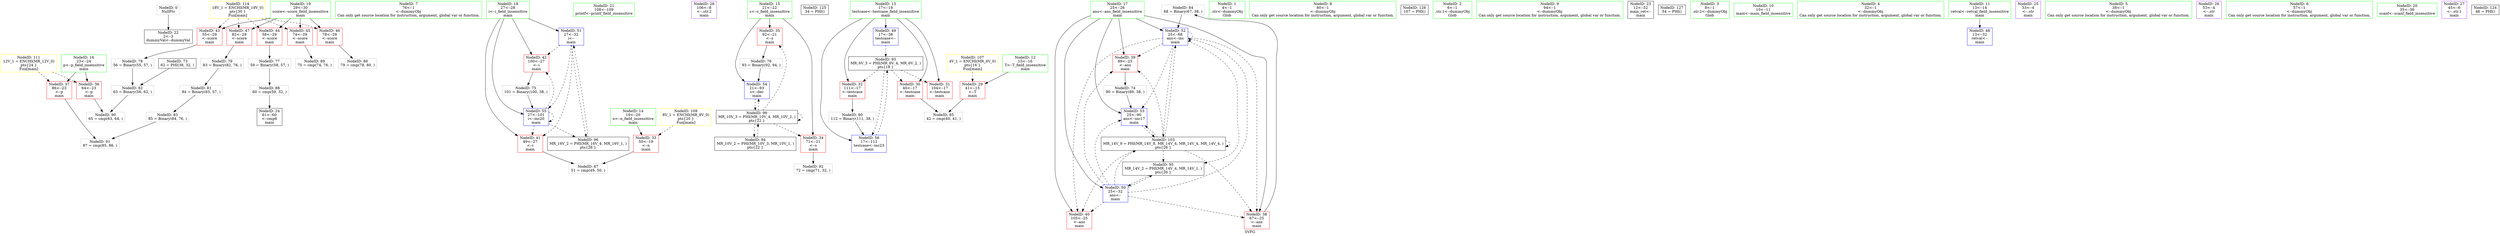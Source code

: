 digraph "SVFG" {
	label="SVFG";

	Node0x56232ee05d70 [shape=record,color=grey,label="{NodeID: 0\nNullPtr}"];
	Node0x56232ee05d70 -> Node0x56232ee1b050[style=solid];
	Node0x56232ee206a0 [shape=record,color=grey,label="{NodeID: 90\n65 = cmp(63, 64, )\n}"];
	Node0x56232ee1a2d0 [shape=record,color=green,label="{NodeID: 7\n76\<--1\n\<--dummyObj\nCan only get source location for instruction, argument, global var or function.}"];
	Node0x56232ee1a6a0 [shape=record,color=green,label="{NodeID: 14\n19\<--20\nn\<--n_field_insensitive\nmain\n}"];
	Node0x56232ee1a6a0 -> Node0x56232ee1b970[style=solid];
	Node0x56232ee1af80 [shape=record,color=green,label="{NodeID: 21\n108\<--109\nprintf\<--printf_field_insensitive\n}"];
	Node0x56232ee291c0 [shape=record,color=yellow,style=double,label="{NodeID: 111\n12V_1 = ENCHI(MR_12V_0)\npts\{24 \}\nFun[main]}"];
	Node0x56232ee291c0 -> Node0x56232ee1bbe0[style=dashed];
	Node0x56232ee291c0 -> Node0x56232ee1bcb0[style=dashed];
	Node0x56232ee1b560 [shape=record,color=purple,label="{NodeID: 28\n106\<--8\n\<--.str.2\nmain\n}"];
	Node0x56232ee1bb10 [shape=record,color=red,label="{NodeID: 35\n92\<--21\n\<--s\nmain\n}"];
	Node0x56232ee1bb10 -> Node0x56232ee1f1a0[style=solid];
	Node0x56232ee2f330 [shape=record,color=black,label="{NodeID: 125\n34 = PHI()\n}"];
	Node0x56232ee1c0c0 [shape=record,color=red,label="{NodeID: 42\n100\<--27\n\<--i\nmain\n}"];
	Node0x56232ee1c0c0 -> Node0x56232ee1f020[style=solid];
	Node0x56232ee1d690 [shape=record,color=blue,label="{NodeID: 49\n17\<--38\ntestcase\<--\nmain\n}"];
	Node0x56232ee1d690 -> Node0x56232ee23a10[style=dashed];
	Node0x56232ee1dc40 [shape=record,color=blue,label="{NodeID: 56\n17\<--112\ntestcase\<--inc23\nmain\n}"];
	Node0x56232ee1dc40 -> Node0x56232ee23a10[style=dashed];
	Node0x56232ee1f320 [shape=record,color=grey,label="{NodeID: 77\n59 = Binary(58, 57, )\n}"];
	Node0x56232ee1f320 -> Node0x56232ee203a0[style=solid];
	Node0x56232ee1fda0 [shape=record,color=grey,label="{NodeID: 84\n68 = Binary(67, 38, )\n}"];
	Node0x56232ee1fda0 -> Node0x56232ee1d900[style=solid];
	Node0x56232ee04c30 [shape=record,color=green,label="{NodeID: 1\n4\<--1\n.str\<--dummyObj\nGlob }"];
	Node0x56232ee20820 [shape=record,color=grey,label="{NodeID: 91\n87 = cmp(85, 86, )\n}"];
	Node0x56232ee1a360 [shape=record,color=green,label="{NodeID: 8\n80\<--1\n\<--dummyObj\nCan only get source location for instruction, argument, global var or function.}"];
	Node0x56232ee1a770 [shape=record,color=green,label="{NodeID: 15\n21\<--22\ns\<--s_field_insensitive\nmain\n}"];
	Node0x56232ee1a770 -> Node0x56232ee1ba40[style=solid];
	Node0x56232ee1a770 -> Node0x56232ee1bb10[style=solid];
	Node0x56232ee1a770 -> Node0x56232ee1daa0[style=solid];
	Node0x56232ee1b050 [shape=record,color=black,label="{NodeID: 22\n2\<--3\ndummyVal\<--dummyVal\n}"];
	Node0x56232ee1b630 [shape=record,color=red,label="{NodeID: 29\n41\<--15\n\<--T\nmain\n}"];
	Node0x56232ee1b630 -> Node0x56232ee1ff20[style=solid];
	Node0x56232ee1bbe0 [shape=record,color=red,label="{NodeID: 36\n64\<--23\n\<--p\nmain\n}"];
	Node0x56232ee1bbe0 -> Node0x56232ee206a0[style=solid];
	Node0x56232ee2f430 [shape=record,color=black,label="{NodeID: 126\n107 = PHI()\n}"];
	Node0x56232ee1c190 [shape=record,color=red,label="{NodeID: 43\n55\<--29\n\<--score\nmain\n}"];
	Node0x56232ee1c190 -> Node0x56232ee1f4a0[style=solid];
	Node0x56232ee1d760 [shape=record,color=blue,label="{NodeID: 50\n25\<--32\nans\<--\nmain\n}"];
	Node0x56232ee1d760 -> Node0x56232ee1bd80[style=dashed];
	Node0x56232ee1d760 -> Node0x56232ee1be50[style=dashed];
	Node0x56232ee1d760 -> Node0x56232ee1bf20[style=dashed];
	Node0x56232ee1d760 -> Node0x56232ee1d900[style=dashed];
	Node0x56232ee1d760 -> Node0x56232ee1d9d0[style=dashed];
	Node0x56232ee1d760 -> Node0x56232ee24410[style=dashed];
	Node0x56232ee1d760 -> Node0x56232ee27420[style=dashed];
	Node0x56232ee1f4a0 [shape=record,color=grey,label="{NodeID: 78\n56 = Binary(55, 57, )\n}"];
	Node0x56232ee1f4a0 -> Node0x56232ee1faa0[style=solid];
	Node0x56232ee1ff20 [shape=record,color=grey,label="{NodeID: 85\n42 = cmp(40, 41, )\n}"];
	Node0x56232ee06320 [shape=record,color=green,label="{NodeID: 2\n6\<--1\n.str.1\<--dummyObj\nGlob }"];
	Node0x56232ee209a0 [shape=record,color=grey,label="{NodeID: 92\n72 = cmp(71, 32, )\n}"];
	Node0x56232ee05320 [shape=record,color=green,label="{NodeID: 9\n94\<--1\n\<--dummyObj\nCan only get source location for instruction, argument, global var or function.}"];
	Node0x56232ee1cc80 [shape=record,color=black,label="{NodeID: 99\nMR_10V_3 = PHI(MR_10V_4, MR_10V_2, )\npts\{22 \}\n}"];
	Node0x56232ee1cc80 -> Node0x56232ee1ba40[style=dashed];
	Node0x56232ee1cc80 -> Node0x56232ee1bb10[style=dashed];
	Node0x56232ee1cc80 -> Node0x56232ee1daa0[style=dashed];
	Node0x56232ee1cc80 -> Node0x56232ee23f10[style=dashed];
	Node0x56232ee1cc80 -> Node0x56232ee1cc80[style=dashed];
	Node0x56232ee1abf0 [shape=record,color=green,label="{NodeID: 16\n23\<--24\np\<--p_field_insensitive\nmain\n}"];
	Node0x56232ee1abf0 -> Node0x56232ee1bbe0[style=solid];
	Node0x56232ee1abf0 -> Node0x56232ee1bcb0[style=solid];
	Node0x56232ee1b150 [shape=record,color=black,label="{NodeID: 23\n12\<--32\nmain_ret\<--\nmain\n}"];
	Node0x56232ee1b700 [shape=record,color=red,label="{NodeID: 30\n40\<--17\n\<--testcase\nmain\n}"];
	Node0x56232ee1b700 -> Node0x56232ee1ff20[style=solid];
	Node0x56232ee1bcb0 [shape=record,color=red,label="{NodeID: 37\n86\<--23\n\<--p\nmain\n}"];
	Node0x56232ee1bcb0 -> Node0x56232ee20820[style=solid];
	Node0x56232ee2f530 [shape=record,color=black,label="{NodeID: 127\n54 = PHI()\n}"];
	Node0x56232ee1c260 [shape=record,color=red,label="{NodeID: 44\n58\<--29\n\<--score\nmain\n}"];
	Node0x56232ee1c260 -> Node0x56232ee1f320[style=solid];
	Node0x56232ee1d830 [shape=record,color=blue,label="{NodeID: 51\n27\<--32\ni\<--\nmain\n}"];
	Node0x56232ee1d830 -> Node0x56232ee1bff0[style=dashed];
	Node0x56232ee1d830 -> Node0x56232ee1c0c0[style=dashed];
	Node0x56232ee1d830 -> Node0x56232ee1db70[style=dashed];
	Node0x56232ee1d830 -> Node0x56232ee1c9b0[style=dashed];
	Node0x56232ee1f620 [shape=record,color=grey,label="{NodeID: 79\n83 = Binary(82, 76, )\n}"];
	Node0x56232ee1f620 -> Node0x56232ee1f920[style=solid];
	Node0x56232ee200a0 [shape=record,color=grey,label="{NodeID: 86\n79 = cmp(78, 80, )\n}"];
	Node0x56232ee04ae0 [shape=record,color=green,label="{NodeID: 3\n8\<--1\n.str.2\<--dummyObj\nGlob }"];
	Node0x56232ee23a10 [shape=record,color=black,label="{NodeID: 93\nMR_6V_3 = PHI(MR_6V_4, MR_6V_2, )\npts\{18 \}\n}"];
	Node0x56232ee23a10 -> Node0x56232ee1b700[style=dashed];
	Node0x56232ee23a10 -> Node0x56232ee1b7d0[style=dashed];
	Node0x56232ee23a10 -> Node0x56232ee1b8a0[style=dashed];
	Node0x56232ee23a10 -> Node0x56232ee1dc40[style=dashed];
	Node0x56232ee053f0 [shape=record,color=green,label="{NodeID: 10\n10\<--11\nmain\<--main_field_insensitive\n}"];
	Node0x56232ee1ac80 [shape=record,color=green,label="{NodeID: 17\n25\<--26\nans\<--ans_field_insensitive\nmain\n}"];
	Node0x56232ee1ac80 -> Node0x56232ee1bd80[style=solid];
	Node0x56232ee1ac80 -> Node0x56232ee1be50[style=solid];
	Node0x56232ee1ac80 -> Node0x56232ee1bf20[style=solid];
	Node0x56232ee1ac80 -> Node0x56232ee1d760[style=solid];
	Node0x56232ee1ac80 -> Node0x56232ee1d900[style=solid];
	Node0x56232ee1ac80 -> Node0x56232ee1d9d0[style=solid];
	Node0x56232ee28e40 [shape=record,color=yellow,style=double,label="{NodeID: 107\n4V_1 = ENCHI(MR_4V_0)\npts\{16 \}\nFun[main]}"];
	Node0x56232ee28e40 -> Node0x56232ee1b630[style=dashed];
	Node0x56232ee1b220 [shape=record,color=black,label="{NodeID: 24\n61\<--60\n\<--cmp6\nmain\n}"];
	Node0x56232ee29460 [shape=record,color=yellow,style=double,label="{NodeID: 114\n18V_1 = ENCHI(MR_18V_0)\npts\{30 \}\nFun[main]}"];
	Node0x56232ee29460 -> Node0x56232ee1c190[style=dashed];
	Node0x56232ee29460 -> Node0x56232ee1c260[style=dashed];
	Node0x56232ee29460 -> Node0x56232ee1c330[style=dashed];
	Node0x56232ee29460 -> Node0x56232ee1c400[style=dashed];
	Node0x56232ee29460 -> Node0x56232ee1c4d0[style=dashed];
	Node0x56232ee1b7d0 [shape=record,color=red,label="{NodeID: 31\n104\<--17\n\<--testcase\nmain\n}"];
	Node0x56232ee1bd80 [shape=record,color=red,label="{NodeID: 38\n67\<--25\n\<--ans\nmain\n}"];
	Node0x56232ee1bd80 -> Node0x56232ee1fda0[style=solid];
	Node0x56232ee1c330 [shape=record,color=red,label="{NodeID: 45\n74\<--29\n\<--score\nmain\n}"];
	Node0x56232ee1c330 -> Node0x56232ee20520[style=solid];
	Node0x56232ee1d900 [shape=record,color=blue,label="{NodeID: 52\n25\<--68\nans\<--inc\nmain\n}"];
	Node0x56232ee1d900 -> Node0x56232ee1bd80[style=dashed];
	Node0x56232ee1d900 -> Node0x56232ee1be50[style=dashed];
	Node0x56232ee1d900 -> Node0x56232ee1bf20[style=dashed];
	Node0x56232ee1d900 -> Node0x56232ee1d900[style=dashed];
	Node0x56232ee1d900 -> Node0x56232ee1d9d0[style=dashed];
	Node0x56232ee1d900 -> Node0x56232ee24410[style=dashed];
	Node0x56232ee1d900 -> Node0x56232ee27420[style=dashed];
	Node0x56232ee1e900 [shape=record,color=black,label="{NodeID: 73\n62 = PHI(38, 32, )\n}"];
	Node0x56232ee1e900 -> Node0x56232ee1faa0[style=solid];
	Node0x56232ee1f7a0 [shape=record,color=grey,label="{NodeID: 80\n112 = Binary(111, 38, )\n}"];
	Node0x56232ee1f7a0 -> Node0x56232ee1dc40[style=solid];
	Node0x56232ee20220 [shape=record,color=grey,label="{NodeID: 87\n51 = cmp(49, 50, )\n}"];
	Node0x56232ee05170 [shape=record,color=green,label="{NodeID: 4\n32\<--1\n\<--dummyObj\nCan only get source location for instruction, argument, global var or function.}"];
	Node0x56232ee23f10 [shape=record,color=black,label="{NodeID: 94\nMR_10V_2 = PHI(MR_10V_3, MR_10V_1, )\npts\{22 \}\n}"];
	Node0x56232ee23f10 -> Node0x56232ee1cc80[style=dashed];
	Node0x56232ee04f30 [shape=record,color=green,label="{NodeID: 11\n13\<--14\nretval\<--retval_field_insensitive\nmain\n}"];
	Node0x56232ee04f30 -> Node0x56232ee1d5c0[style=solid];
	Node0x56232ee1ad10 [shape=record,color=green,label="{NodeID: 18\n27\<--28\ni\<--i_field_insensitive\nmain\n}"];
	Node0x56232ee1ad10 -> Node0x56232ee1bff0[style=solid];
	Node0x56232ee1ad10 -> Node0x56232ee1c0c0[style=solid];
	Node0x56232ee1ad10 -> Node0x56232ee1d830[style=solid];
	Node0x56232ee1ad10 -> Node0x56232ee1db70[style=solid];
	Node0x56232ee1b2f0 [shape=record,color=purple,label="{NodeID: 25\n33\<--4\n\<--.str\nmain\n}"];
	Node0x56232ee1b8a0 [shape=record,color=red,label="{NodeID: 32\n111\<--17\n\<--testcase\nmain\n}"];
	Node0x56232ee1b8a0 -> Node0x56232ee1f7a0[style=solid];
	Node0x56232ee1be50 [shape=record,color=red,label="{NodeID: 39\n89\<--25\n\<--ans\nmain\n}"];
	Node0x56232ee1be50 -> Node0x56232ee1eea0[style=solid];
	Node0x56232ee1c400 [shape=record,color=red,label="{NodeID: 46\n78\<--29\n\<--score\nmain\n}"];
	Node0x56232ee1c400 -> Node0x56232ee200a0[style=solid];
	Node0x56232ee1d9d0 [shape=record,color=blue,label="{NodeID: 53\n25\<--90\nans\<--inc17\nmain\n}"];
	Node0x56232ee1d9d0 -> Node0x56232ee27420[style=dashed];
	Node0x56232ee1eea0 [shape=record,color=grey,label="{NodeID: 74\n90 = Binary(89, 38, )\n}"];
	Node0x56232ee1eea0 -> Node0x56232ee1d9d0[style=solid];
	Node0x56232ee1f920 [shape=record,color=grey,label="{NodeID: 81\n84 = Binary(83, 57, )\n}"];
	Node0x56232ee1f920 -> Node0x56232ee1fc20[style=solid];
	Node0x56232ee203a0 [shape=record,color=grey,label="{NodeID: 88\n60 = cmp(59, 32, )\n}"];
	Node0x56232ee203a0 -> Node0x56232ee1b220[style=solid];
	Node0x56232ee04db0 [shape=record,color=green,label="{NodeID: 5\n38\<--1\n\<--dummyObj\nCan only get source location for instruction, argument, global var or function.}"];
	Node0x56232ee24410 [shape=record,color=black,label="{NodeID: 95\nMR_14V_2 = PHI(MR_14V_4, MR_14V_1, )\npts\{26 \}\n}"];
	Node0x56232ee24410 -> Node0x56232ee1d760[style=dashed];
	Node0x56232ee05000 [shape=record,color=green,label="{NodeID: 12\n15\<--16\nT\<--T_field_insensitive\nmain\n}"];
	Node0x56232ee05000 -> Node0x56232ee1b630[style=solid];
	Node0x56232ee1ade0 [shape=record,color=green,label="{NodeID: 19\n29\<--30\nscore\<--score_field_insensitive\nmain\n}"];
	Node0x56232ee1ade0 -> Node0x56232ee1c190[style=solid];
	Node0x56232ee1ade0 -> Node0x56232ee1c260[style=solid];
	Node0x56232ee1ade0 -> Node0x56232ee1c330[style=solid];
	Node0x56232ee1ade0 -> Node0x56232ee1c400[style=solid];
	Node0x56232ee1ade0 -> Node0x56232ee1c4d0[style=solid];
	Node0x56232ee29000 [shape=record,color=yellow,style=double,label="{NodeID: 109\n8V_1 = ENCHI(MR_8V_0)\npts\{20 \}\nFun[main]}"];
	Node0x56232ee29000 -> Node0x56232ee1b970[style=dashed];
	Node0x56232ee1b3c0 [shape=record,color=purple,label="{NodeID: 26\n53\<--4\n\<--.str\nmain\n}"];
	Node0x56232ee1b970 [shape=record,color=red,label="{NodeID: 33\n50\<--19\n\<--n\nmain\n}"];
	Node0x56232ee1b970 -> Node0x56232ee20220[style=solid];
	Node0x56232ee1bf20 [shape=record,color=red,label="{NodeID: 40\n105\<--25\n\<--ans\nmain\n}"];
	Node0x56232ee1c4d0 [shape=record,color=red,label="{NodeID: 47\n82\<--29\n\<--score\nmain\n}"];
	Node0x56232ee1c4d0 -> Node0x56232ee1f620[style=solid];
	Node0x56232ee1daa0 [shape=record,color=blue,label="{NodeID: 54\n21\<--93\ns\<--dec\nmain\n}"];
	Node0x56232ee1daa0 -> Node0x56232ee1cc80[style=dashed];
	Node0x56232ee1f020 [shape=record,color=grey,label="{NodeID: 75\n101 = Binary(100, 38, )\n}"];
	Node0x56232ee1f020 -> Node0x56232ee1db70[style=solid];
	Node0x56232ee1faa0 [shape=record,color=grey,label="{NodeID: 82\n63 = Binary(56, 62, )\n}"];
	Node0x56232ee1faa0 -> Node0x56232ee206a0[style=solid];
	Node0x56232ee20520 [shape=record,color=grey,label="{NodeID: 89\n75 = cmp(74, 76, )\n}"];
	Node0x56232ee04e40 [shape=record,color=green,label="{NodeID: 6\n57\<--1\n\<--dummyObj\nCan only get source location for instruction, argument, global var or function.}"];
	Node0x56232ee1c9b0 [shape=record,color=black,label="{NodeID: 96\nMR_16V_2 = PHI(MR_16V_4, MR_16V_1, )\npts\{28 \}\n}"];
	Node0x56232ee1c9b0 -> Node0x56232ee1d830[style=dashed];
	Node0x56232ee1a610 [shape=record,color=green,label="{NodeID: 13\n17\<--18\ntestcase\<--testcase_field_insensitive\nmain\n}"];
	Node0x56232ee1a610 -> Node0x56232ee1b700[style=solid];
	Node0x56232ee1a610 -> Node0x56232ee1b7d0[style=solid];
	Node0x56232ee1a610 -> Node0x56232ee1b8a0[style=solid];
	Node0x56232ee1a610 -> Node0x56232ee1d690[style=solid];
	Node0x56232ee1a610 -> Node0x56232ee1dc40[style=solid];
	Node0x56232ee27420 [shape=record,color=black,label="{NodeID: 103\nMR_14V_9 = PHI(MR_14V_8, MR_14V_4, MR_14V_4, MR_14V_4, )\npts\{26 \}\n}"];
	Node0x56232ee27420 -> Node0x56232ee1bd80[style=dashed];
	Node0x56232ee27420 -> Node0x56232ee1be50[style=dashed];
	Node0x56232ee27420 -> Node0x56232ee1bf20[style=dashed];
	Node0x56232ee27420 -> Node0x56232ee1d900[style=dashed];
	Node0x56232ee27420 -> Node0x56232ee1d9d0[style=dashed];
	Node0x56232ee27420 -> Node0x56232ee24410[style=dashed];
	Node0x56232ee27420 -> Node0x56232ee27420[style=dashed];
	Node0x56232ee1aeb0 [shape=record,color=green,label="{NodeID: 20\n35\<--36\nscanf\<--scanf_field_insensitive\n}"];
	Node0x56232ee1b490 [shape=record,color=purple,label="{NodeID: 27\n45\<--6\n\<--.str.1\nmain\n}"];
	Node0x56232ee1ba40 [shape=record,color=red,label="{NodeID: 34\n71\<--21\n\<--s\nmain\n}"];
	Node0x56232ee1ba40 -> Node0x56232ee209a0[style=solid];
	Node0x56232ee2f230 [shape=record,color=black,label="{NodeID: 124\n46 = PHI()\n}"];
	Node0x56232ee1bff0 [shape=record,color=red,label="{NodeID: 41\n49\<--27\n\<--i\nmain\n}"];
	Node0x56232ee1bff0 -> Node0x56232ee20220[style=solid];
	Node0x56232ee1d5c0 [shape=record,color=blue,label="{NodeID: 48\n13\<--32\nretval\<--\nmain\n}"];
	Node0x56232ee1db70 [shape=record,color=blue,label="{NodeID: 55\n27\<--101\ni\<--inc20\nmain\n}"];
	Node0x56232ee1db70 -> Node0x56232ee1bff0[style=dashed];
	Node0x56232ee1db70 -> Node0x56232ee1c0c0[style=dashed];
	Node0x56232ee1db70 -> Node0x56232ee1db70[style=dashed];
	Node0x56232ee1db70 -> Node0x56232ee1c9b0[style=dashed];
	Node0x56232ee1f1a0 [shape=record,color=grey,label="{NodeID: 76\n93 = Binary(92, 94, )\n}"];
	Node0x56232ee1f1a0 -> Node0x56232ee1daa0[style=solid];
	Node0x56232ee1fc20 [shape=record,color=grey,label="{NodeID: 83\n85 = Binary(84, 76, )\n}"];
	Node0x56232ee1fc20 -> Node0x56232ee20820[style=solid];
}
